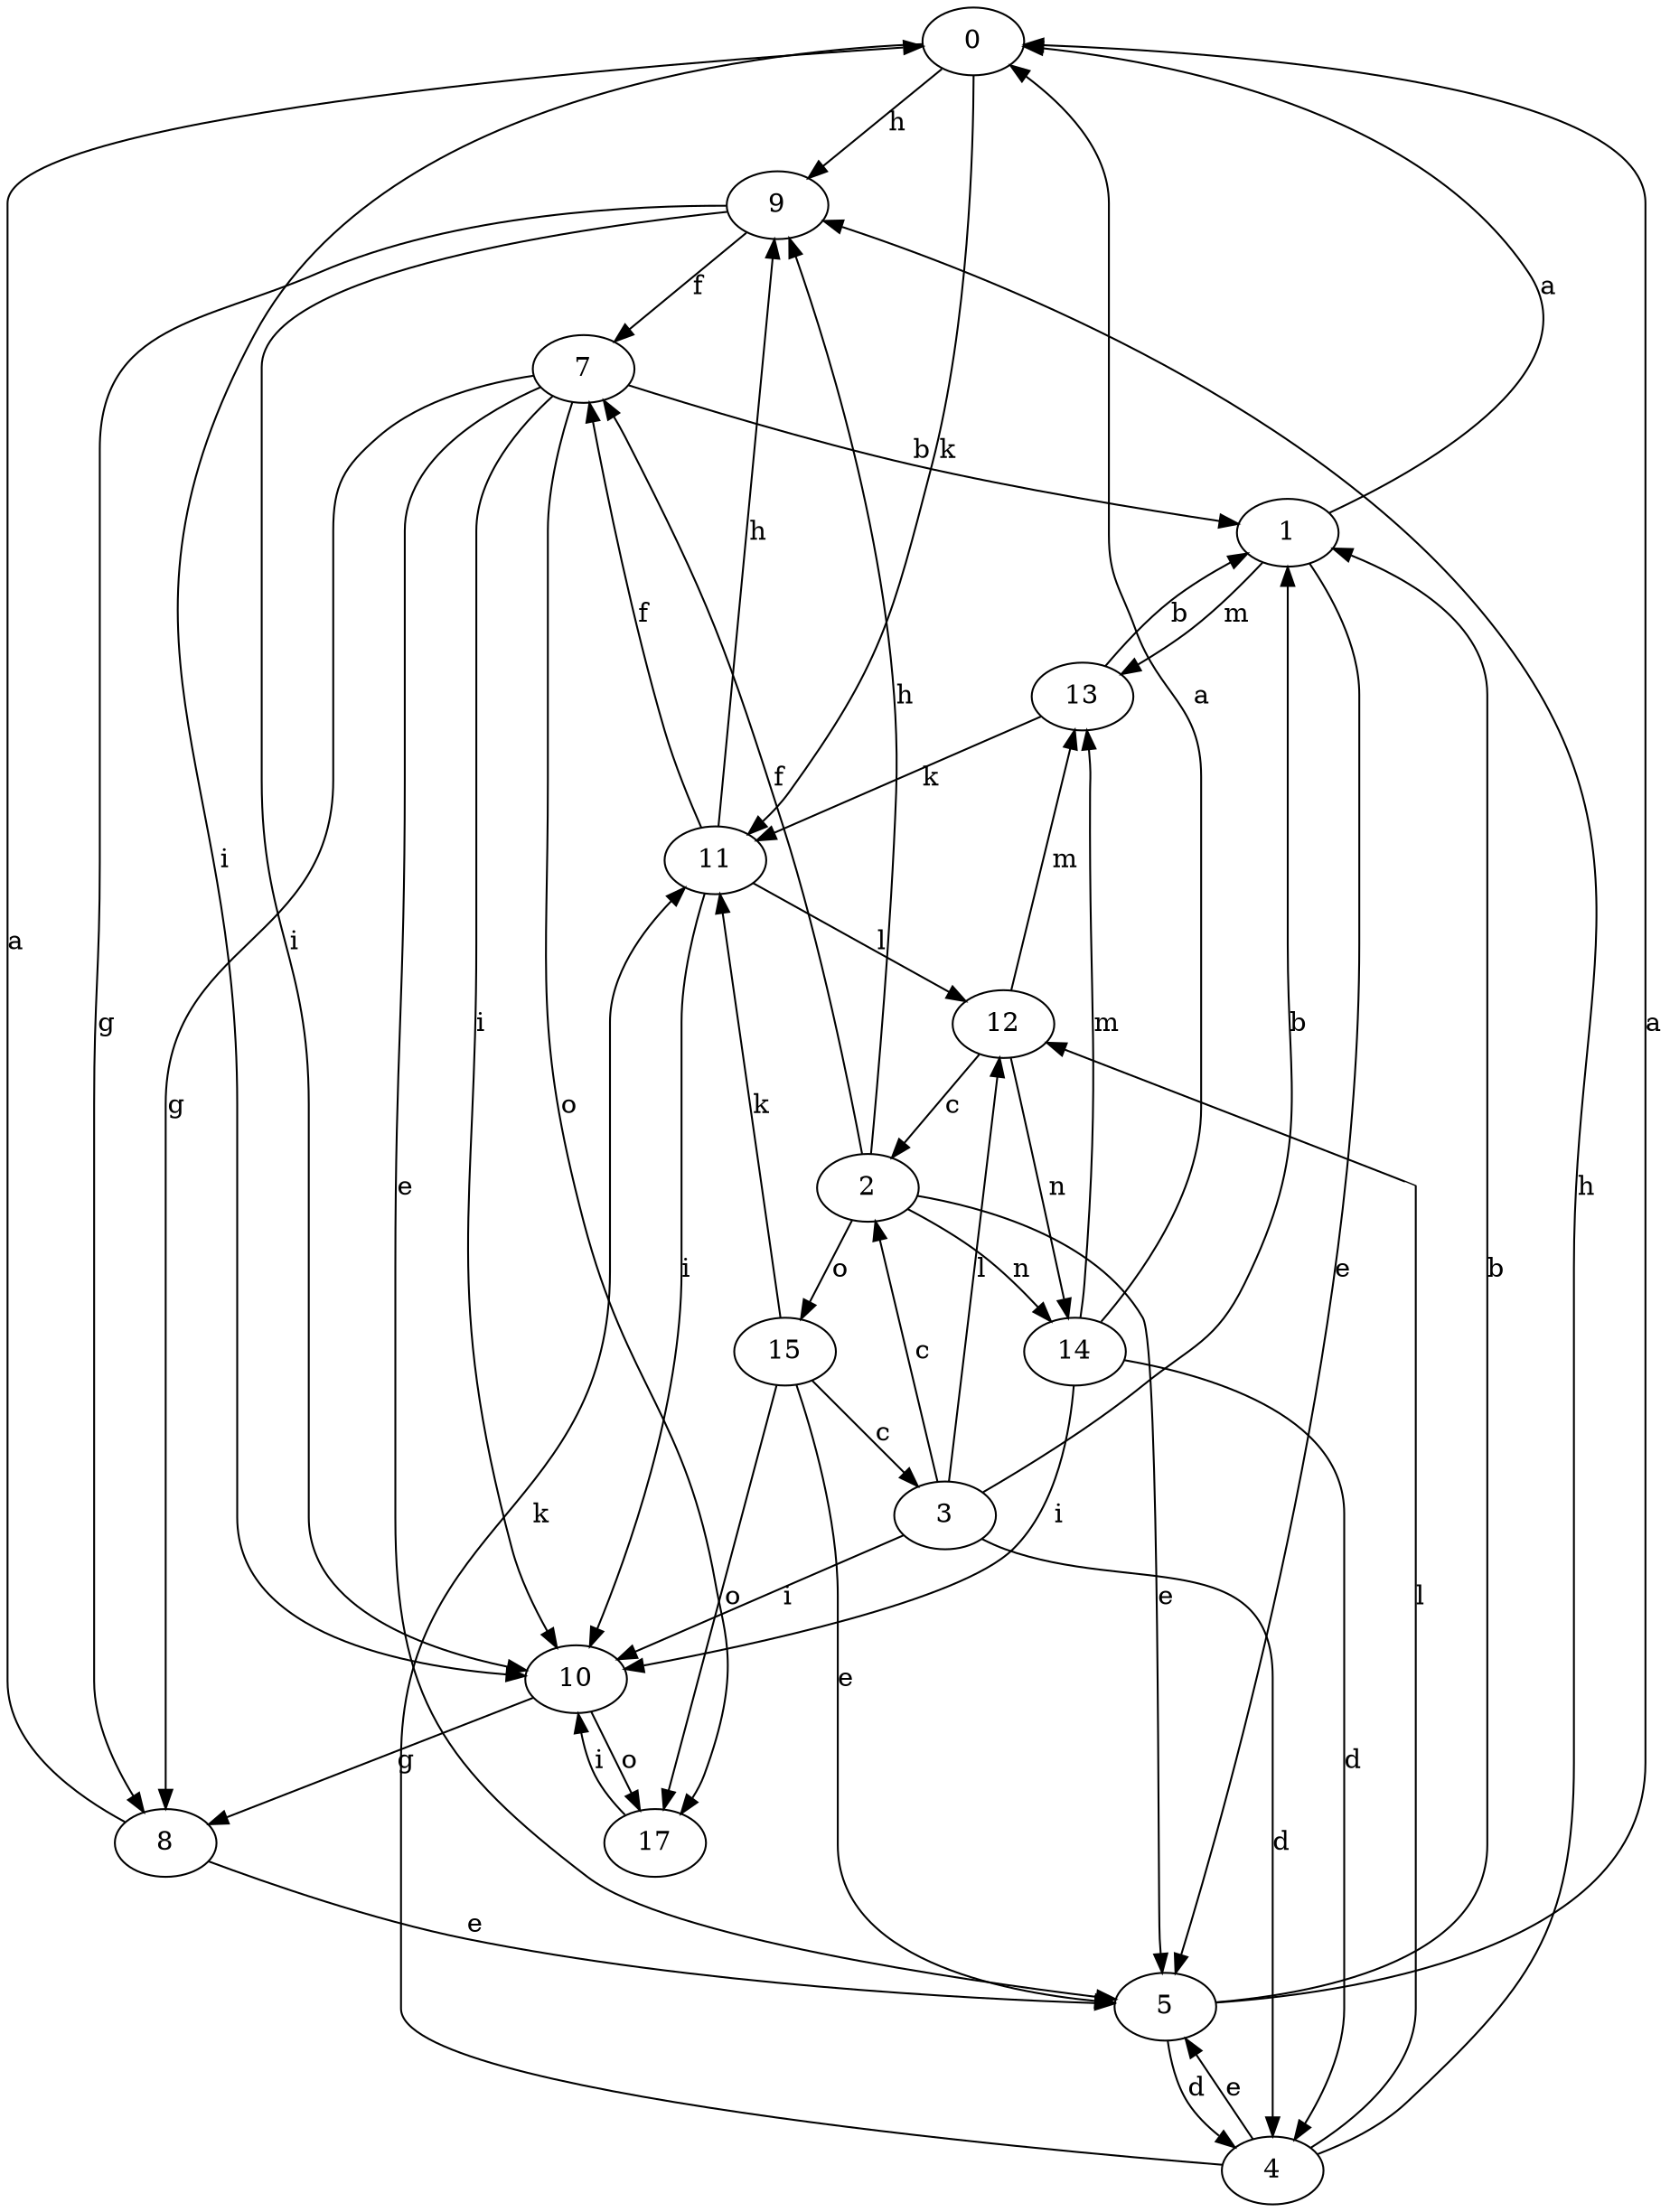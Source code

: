 strict digraph  {
0;
1;
2;
3;
4;
5;
7;
8;
9;
10;
11;
12;
13;
14;
15;
17;
0 -> 9  [label=h];
0 -> 10  [label=i];
0 -> 11  [label=k];
1 -> 0  [label=a];
1 -> 5  [label=e];
1 -> 13  [label=m];
2 -> 5  [label=e];
2 -> 7  [label=f];
2 -> 9  [label=h];
2 -> 14  [label=n];
2 -> 15  [label=o];
3 -> 1  [label=b];
3 -> 2  [label=c];
3 -> 4  [label=d];
3 -> 10  [label=i];
3 -> 12  [label=l];
4 -> 5  [label=e];
4 -> 9  [label=h];
4 -> 11  [label=k];
4 -> 12  [label=l];
5 -> 0  [label=a];
5 -> 1  [label=b];
5 -> 4  [label=d];
7 -> 1  [label=b];
7 -> 5  [label=e];
7 -> 8  [label=g];
7 -> 10  [label=i];
7 -> 17  [label=o];
8 -> 0  [label=a];
8 -> 5  [label=e];
9 -> 7  [label=f];
9 -> 8  [label=g];
9 -> 10  [label=i];
10 -> 8  [label=g];
10 -> 17  [label=o];
11 -> 7  [label=f];
11 -> 9  [label=h];
11 -> 10  [label=i];
11 -> 12  [label=l];
12 -> 2  [label=c];
12 -> 13  [label=m];
12 -> 14  [label=n];
13 -> 1  [label=b];
13 -> 11  [label=k];
14 -> 0  [label=a];
14 -> 4  [label=d];
14 -> 10  [label=i];
14 -> 13  [label=m];
15 -> 3  [label=c];
15 -> 5  [label=e];
15 -> 11  [label=k];
15 -> 17  [label=o];
17 -> 10  [label=i];
}
